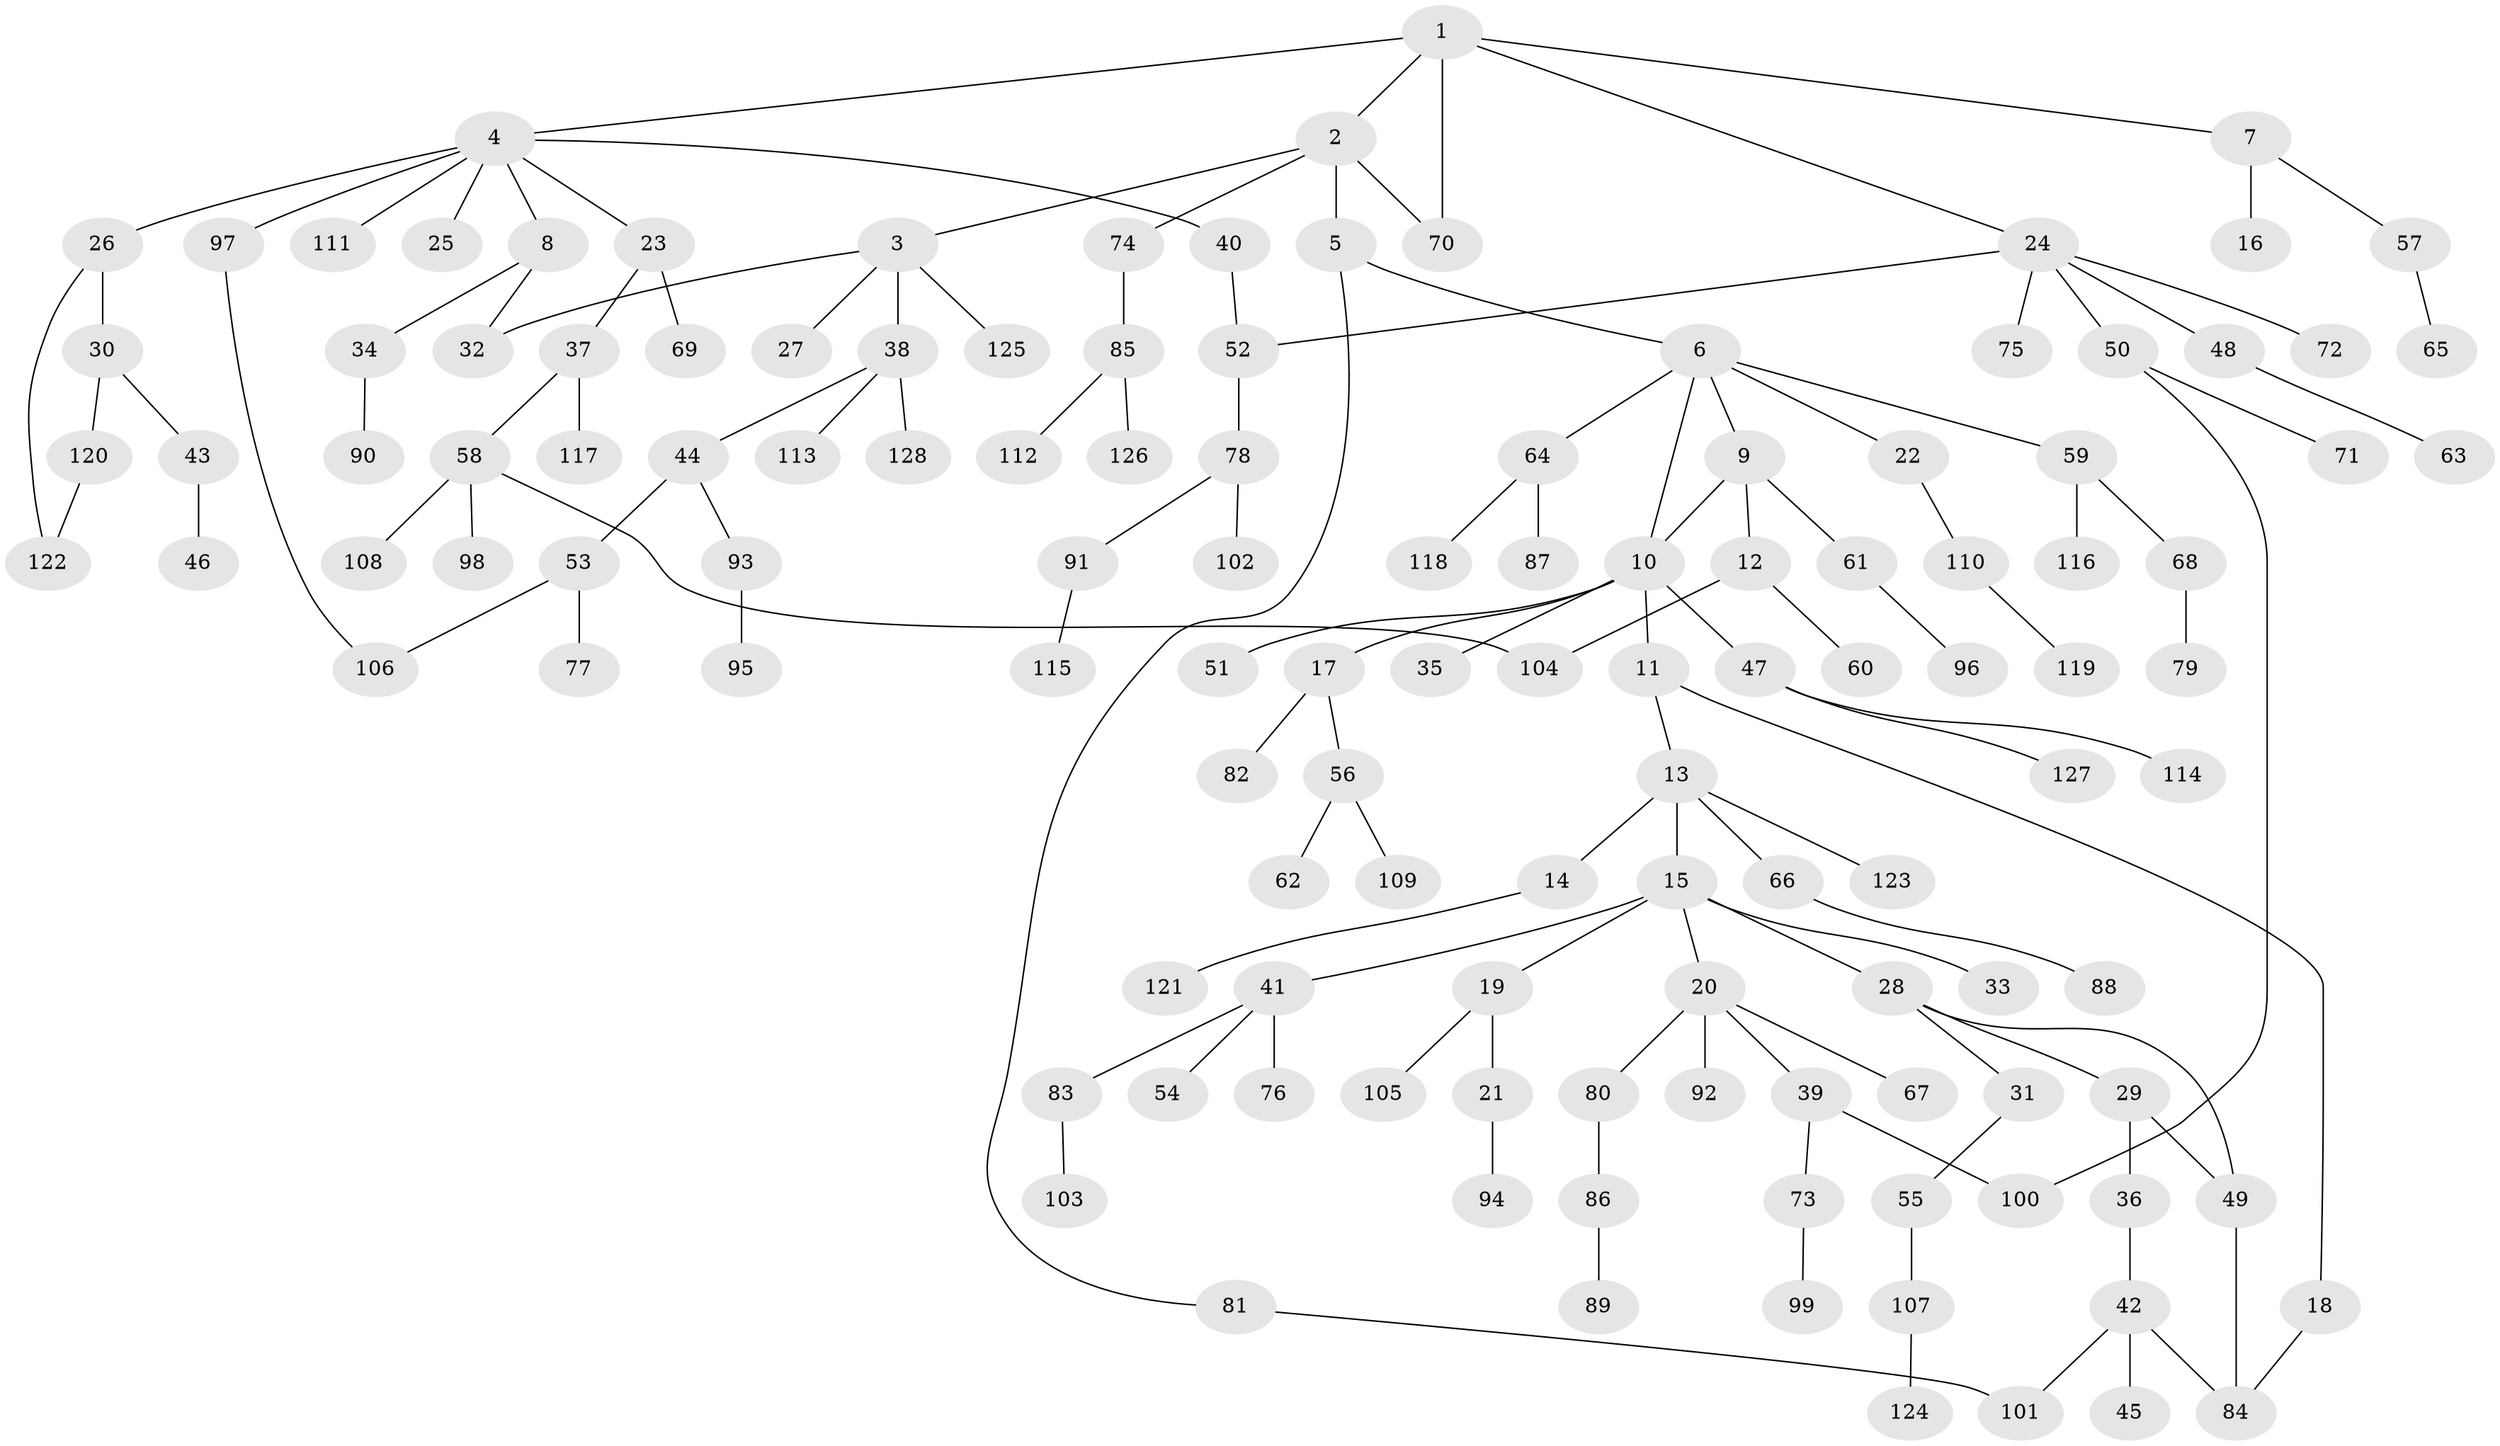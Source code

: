 // Generated by graph-tools (version 1.1) at 2025/13/03/09/25 04:13:22]
// undirected, 128 vertices, 139 edges
graph export_dot {
graph [start="1"]
  node [color=gray90,style=filled];
  1;
  2;
  3;
  4;
  5;
  6;
  7;
  8;
  9;
  10;
  11;
  12;
  13;
  14;
  15;
  16;
  17;
  18;
  19;
  20;
  21;
  22;
  23;
  24;
  25;
  26;
  27;
  28;
  29;
  30;
  31;
  32;
  33;
  34;
  35;
  36;
  37;
  38;
  39;
  40;
  41;
  42;
  43;
  44;
  45;
  46;
  47;
  48;
  49;
  50;
  51;
  52;
  53;
  54;
  55;
  56;
  57;
  58;
  59;
  60;
  61;
  62;
  63;
  64;
  65;
  66;
  67;
  68;
  69;
  70;
  71;
  72;
  73;
  74;
  75;
  76;
  77;
  78;
  79;
  80;
  81;
  82;
  83;
  84;
  85;
  86;
  87;
  88;
  89;
  90;
  91;
  92;
  93;
  94;
  95;
  96;
  97;
  98;
  99;
  100;
  101;
  102;
  103;
  104;
  105;
  106;
  107;
  108;
  109;
  110;
  111;
  112;
  113;
  114;
  115;
  116;
  117;
  118;
  119;
  120;
  121;
  122;
  123;
  124;
  125;
  126;
  127;
  128;
  1 -- 2;
  1 -- 4;
  1 -- 7;
  1 -- 24;
  1 -- 70;
  2 -- 3;
  2 -- 5;
  2 -- 70;
  2 -- 74;
  3 -- 27;
  3 -- 32;
  3 -- 38;
  3 -- 125;
  4 -- 8;
  4 -- 23;
  4 -- 25;
  4 -- 26;
  4 -- 40;
  4 -- 97;
  4 -- 111;
  5 -- 6;
  5 -- 81;
  6 -- 9;
  6 -- 10;
  6 -- 22;
  6 -- 59;
  6 -- 64;
  7 -- 16;
  7 -- 57;
  8 -- 34;
  8 -- 32;
  9 -- 12;
  9 -- 61;
  9 -- 10;
  10 -- 11;
  10 -- 17;
  10 -- 35;
  10 -- 47;
  10 -- 51;
  11 -- 13;
  11 -- 18;
  12 -- 60;
  12 -- 104;
  13 -- 14;
  13 -- 15;
  13 -- 66;
  13 -- 123;
  14 -- 121;
  15 -- 19;
  15 -- 20;
  15 -- 28;
  15 -- 33;
  15 -- 41;
  17 -- 56;
  17 -- 82;
  18 -- 84;
  19 -- 21;
  19 -- 105;
  20 -- 39;
  20 -- 67;
  20 -- 80;
  20 -- 92;
  21 -- 94;
  22 -- 110;
  23 -- 37;
  23 -- 69;
  24 -- 48;
  24 -- 50;
  24 -- 52;
  24 -- 72;
  24 -- 75;
  26 -- 30;
  26 -- 122;
  28 -- 29;
  28 -- 31;
  28 -- 49;
  29 -- 36;
  29 -- 49;
  30 -- 43;
  30 -- 120;
  31 -- 55;
  34 -- 90;
  36 -- 42;
  37 -- 58;
  37 -- 117;
  38 -- 44;
  38 -- 113;
  38 -- 128;
  39 -- 73;
  39 -- 100;
  40 -- 52;
  41 -- 54;
  41 -- 76;
  41 -- 83;
  42 -- 45;
  42 -- 84;
  42 -- 101;
  43 -- 46;
  44 -- 53;
  44 -- 93;
  47 -- 114;
  47 -- 127;
  48 -- 63;
  49 -- 84;
  50 -- 71;
  50 -- 100;
  52 -- 78;
  53 -- 77;
  53 -- 106;
  55 -- 107;
  56 -- 62;
  56 -- 109;
  57 -- 65;
  58 -- 98;
  58 -- 104;
  58 -- 108;
  59 -- 68;
  59 -- 116;
  61 -- 96;
  64 -- 87;
  64 -- 118;
  66 -- 88;
  68 -- 79;
  73 -- 99;
  74 -- 85;
  78 -- 91;
  78 -- 102;
  80 -- 86;
  81 -- 101;
  83 -- 103;
  85 -- 112;
  85 -- 126;
  86 -- 89;
  91 -- 115;
  93 -- 95;
  97 -- 106;
  107 -- 124;
  110 -- 119;
  120 -- 122;
}
